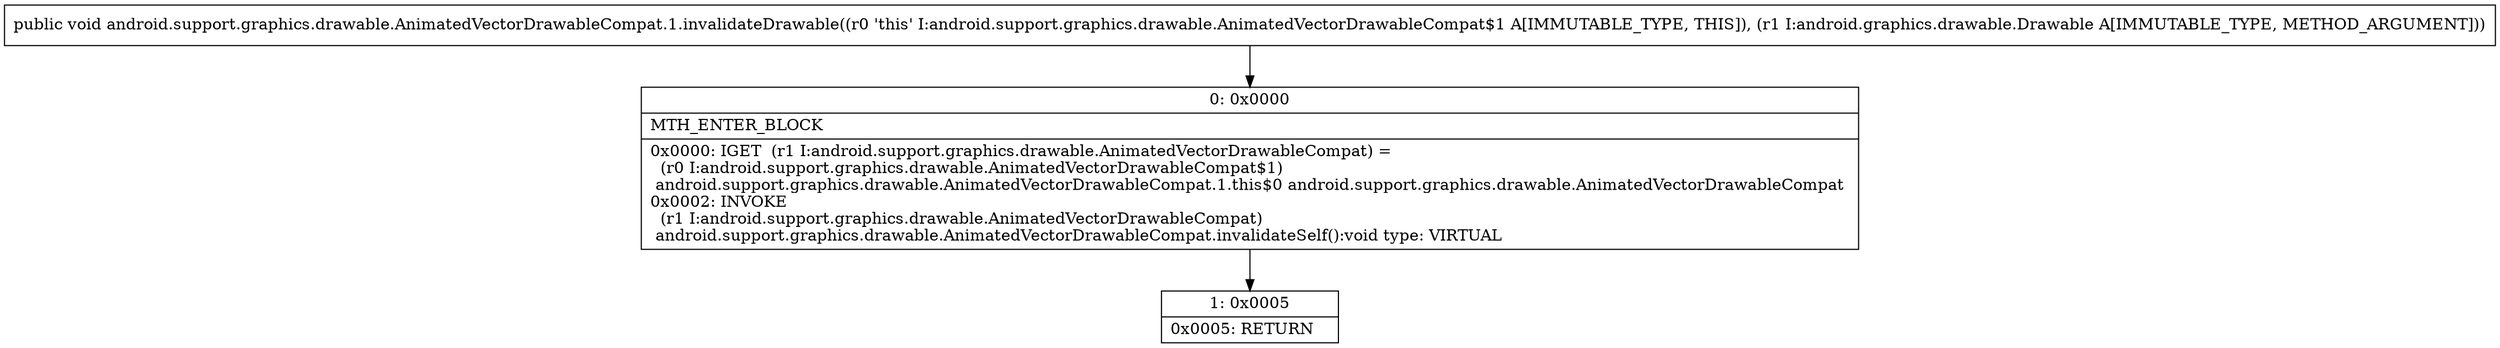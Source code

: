 digraph "CFG forandroid.support.graphics.drawable.AnimatedVectorDrawableCompat.1.invalidateDrawable(Landroid\/graphics\/drawable\/Drawable;)V" {
Node_0 [shape=record,label="{0\:\ 0x0000|MTH_ENTER_BLOCK\l|0x0000: IGET  (r1 I:android.support.graphics.drawable.AnimatedVectorDrawableCompat) = \l  (r0 I:android.support.graphics.drawable.AnimatedVectorDrawableCompat$1)\l android.support.graphics.drawable.AnimatedVectorDrawableCompat.1.this$0 android.support.graphics.drawable.AnimatedVectorDrawableCompat \l0x0002: INVOKE  \l  (r1 I:android.support.graphics.drawable.AnimatedVectorDrawableCompat)\l android.support.graphics.drawable.AnimatedVectorDrawableCompat.invalidateSelf():void type: VIRTUAL \l}"];
Node_1 [shape=record,label="{1\:\ 0x0005|0x0005: RETURN   \l}"];
MethodNode[shape=record,label="{public void android.support.graphics.drawable.AnimatedVectorDrawableCompat.1.invalidateDrawable((r0 'this' I:android.support.graphics.drawable.AnimatedVectorDrawableCompat$1 A[IMMUTABLE_TYPE, THIS]), (r1 I:android.graphics.drawable.Drawable A[IMMUTABLE_TYPE, METHOD_ARGUMENT])) }"];
MethodNode -> Node_0;
Node_0 -> Node_1;
}


